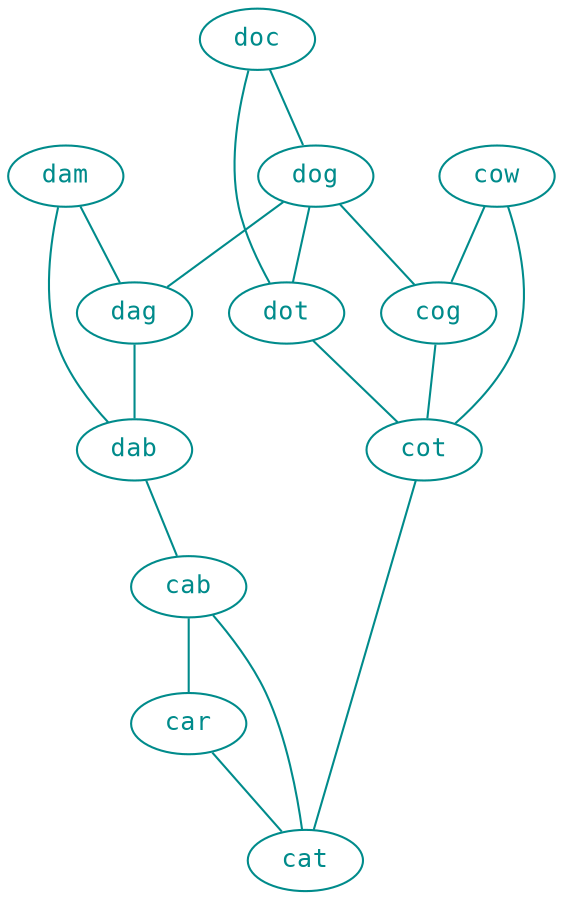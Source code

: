 strict digraph ip_map {
    node [colorscheme="SVG",width=0.5,height=0.2,shape = ellipse,fontcolor="darkcyan",fontsize=12,fontname="Courier",color="darkcyan"];
    edge [colorscheme="SVG",color="darkcyan",fontcolor="darkcyan",fontsize=10,fontname="Courier"];
    cab -> { cat } [dir=none];
    cab -> { car } [dir=none];
    car -> { cat } [dir=none];
    cot -> { cat } [dir=none];
    cow -> { cot } [dir=none];
    cow -> { cog } [dir=none];
    cog -> { cot } [dir=none];
    dab -> { cab } [dir=none];
    dot -> { cot } [dir=none];
    dag -> { dab } [dir=none];
    dam -> { dab } [dir=none];
    dog -> { cog } [dir=none];
    doc -> { dog } [dir=none];
    doc -> { dot } [dir=none];
    dog -> { dot } [dir=none];
    dog -> { dag } [dir=none];
    dam -> { dag } [dir=none];
}
